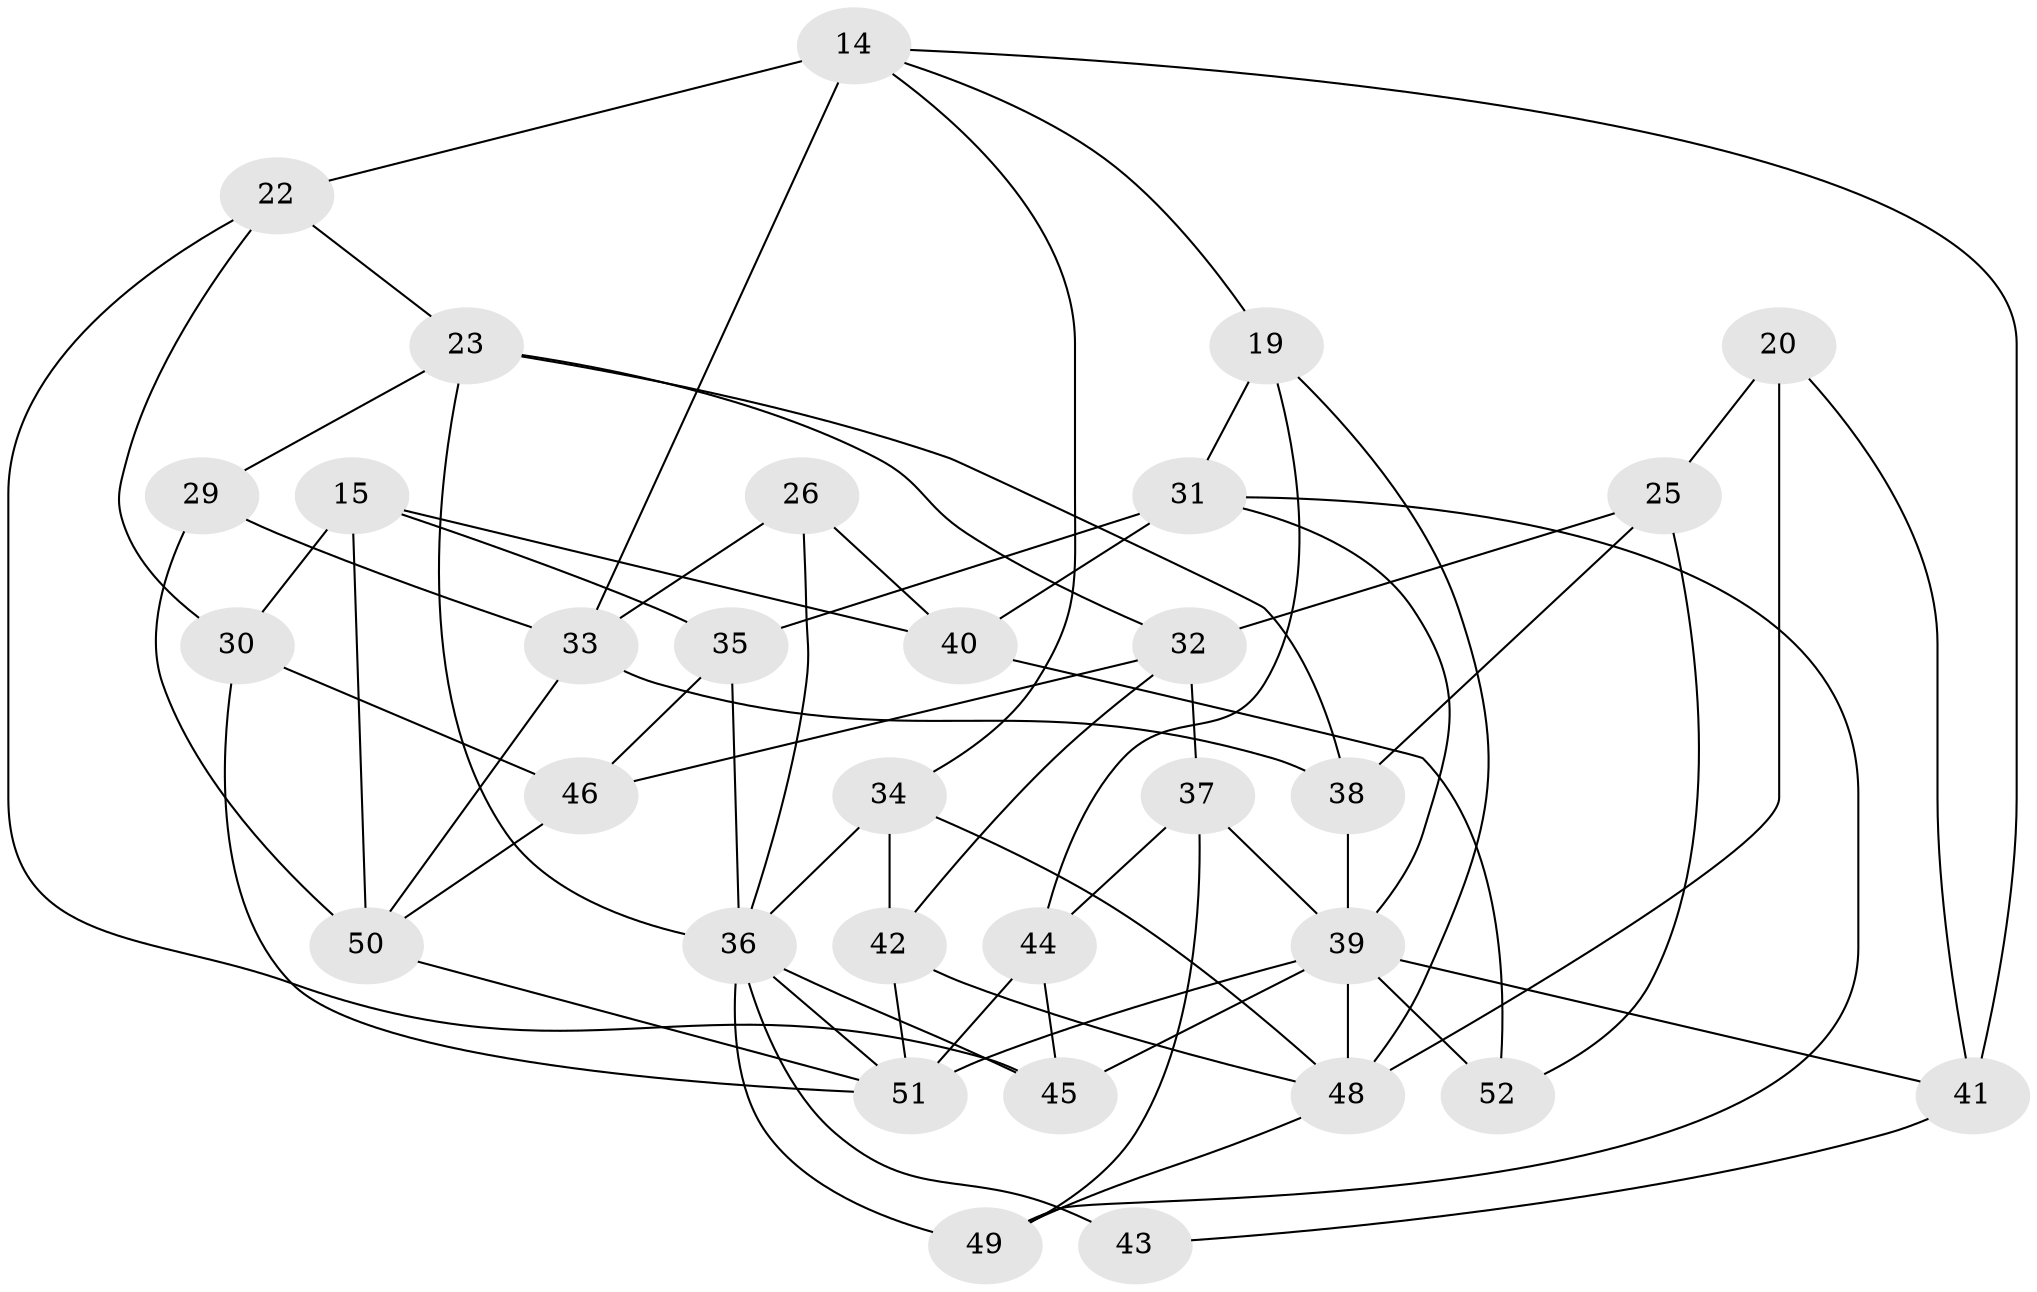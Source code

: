// original degree distribution, {4: 1.0}
// Generated by graph-tools (version 1.1) at 2025/03/03/04/25 22:03:18]
// undirected, 31 vertices, 68 edges
graph export_dot {
graph [start="1"]
  node [color=gray90,style=filled];
  14 [super="+4"];
  15;
  19;
  20;
  22;
  23 [super="+11"];
  25;
  26;
  29;
  30 [super="+28"];
  31 [super="+6"];
  32 [super="+12"];
  33 [super="+1"];
  34;
  35;
  36 [super="+2+13+27"];
  37;
  38;
  39 [super="+24"];
  40 [super="+9"];
  41;
  42;
  43;
  44;
  45;
  46 [super="+16"];
  48 [super="+18+47"];
  49 [super="+21"];
  50 [super="+3"];
  51 [super="+17"];
  52;
  14 -- 33 [weight=2];
  14 -- 22;
  14 -- 41;
  14 -- 34;
  14 -- 19;
  15 -- 35;
  15 -- 50;
  15 -- 40;
  15 -- 30;
  19 -- 44;
  19 -- 31;
  19 -- 48;
  20 -- 41;
  20 -- 25;
  20 -- 48 [weight=2];
  22 -- 30;
  22 -- 45;
  22 -- 23;
  23 -- 29;
  23 -- 38;
  23 -- 36 [weight=2];
  23 -- 32;
  25 -- 52;
  25 -- 38;
  25 -- 32;
  26 -- 33;
  26 -- 40 [weight=2];
  26 -- 36;
  29 -- 33;
  29 -- 50 [weight=2];
  30 -- 46 [weight=2];
  30 -- 51 [weight=2];
  31 -- 49 [weight=2];
  31 -- 40;
  31 -- 35;
  31 -- 39;
  32 -- 42;
  32 -- 37;
  32 -- 46 [weight=2];
  33 -- 50;
  33 -- 38;
  34 -- 42;
  34 -- 36;
  34 -- 48;
  35 -- 46;
  35 -- 36;
  36 -- 49 [weight=2];
  36 -- 43 [weight=3];
  36 -- 45;
  36 -- 51;
  37 -- 44;
  37 -- 49;
  37 -- 39;
  38 -- 39;
  39 -- 52;
  39 -- 51 [weight=2];
  39 -- 41;
  39 -- 45;
  39 -- 48 [weight=2];
  40 -- 52 [weight=2];
  41 -- 43;
  42 -- 48;
  42 -- 51;
  44 -- 45;
  44 -- 51;
  46 -- 50;
  48 -- 49;
  50 -- 51;
}
